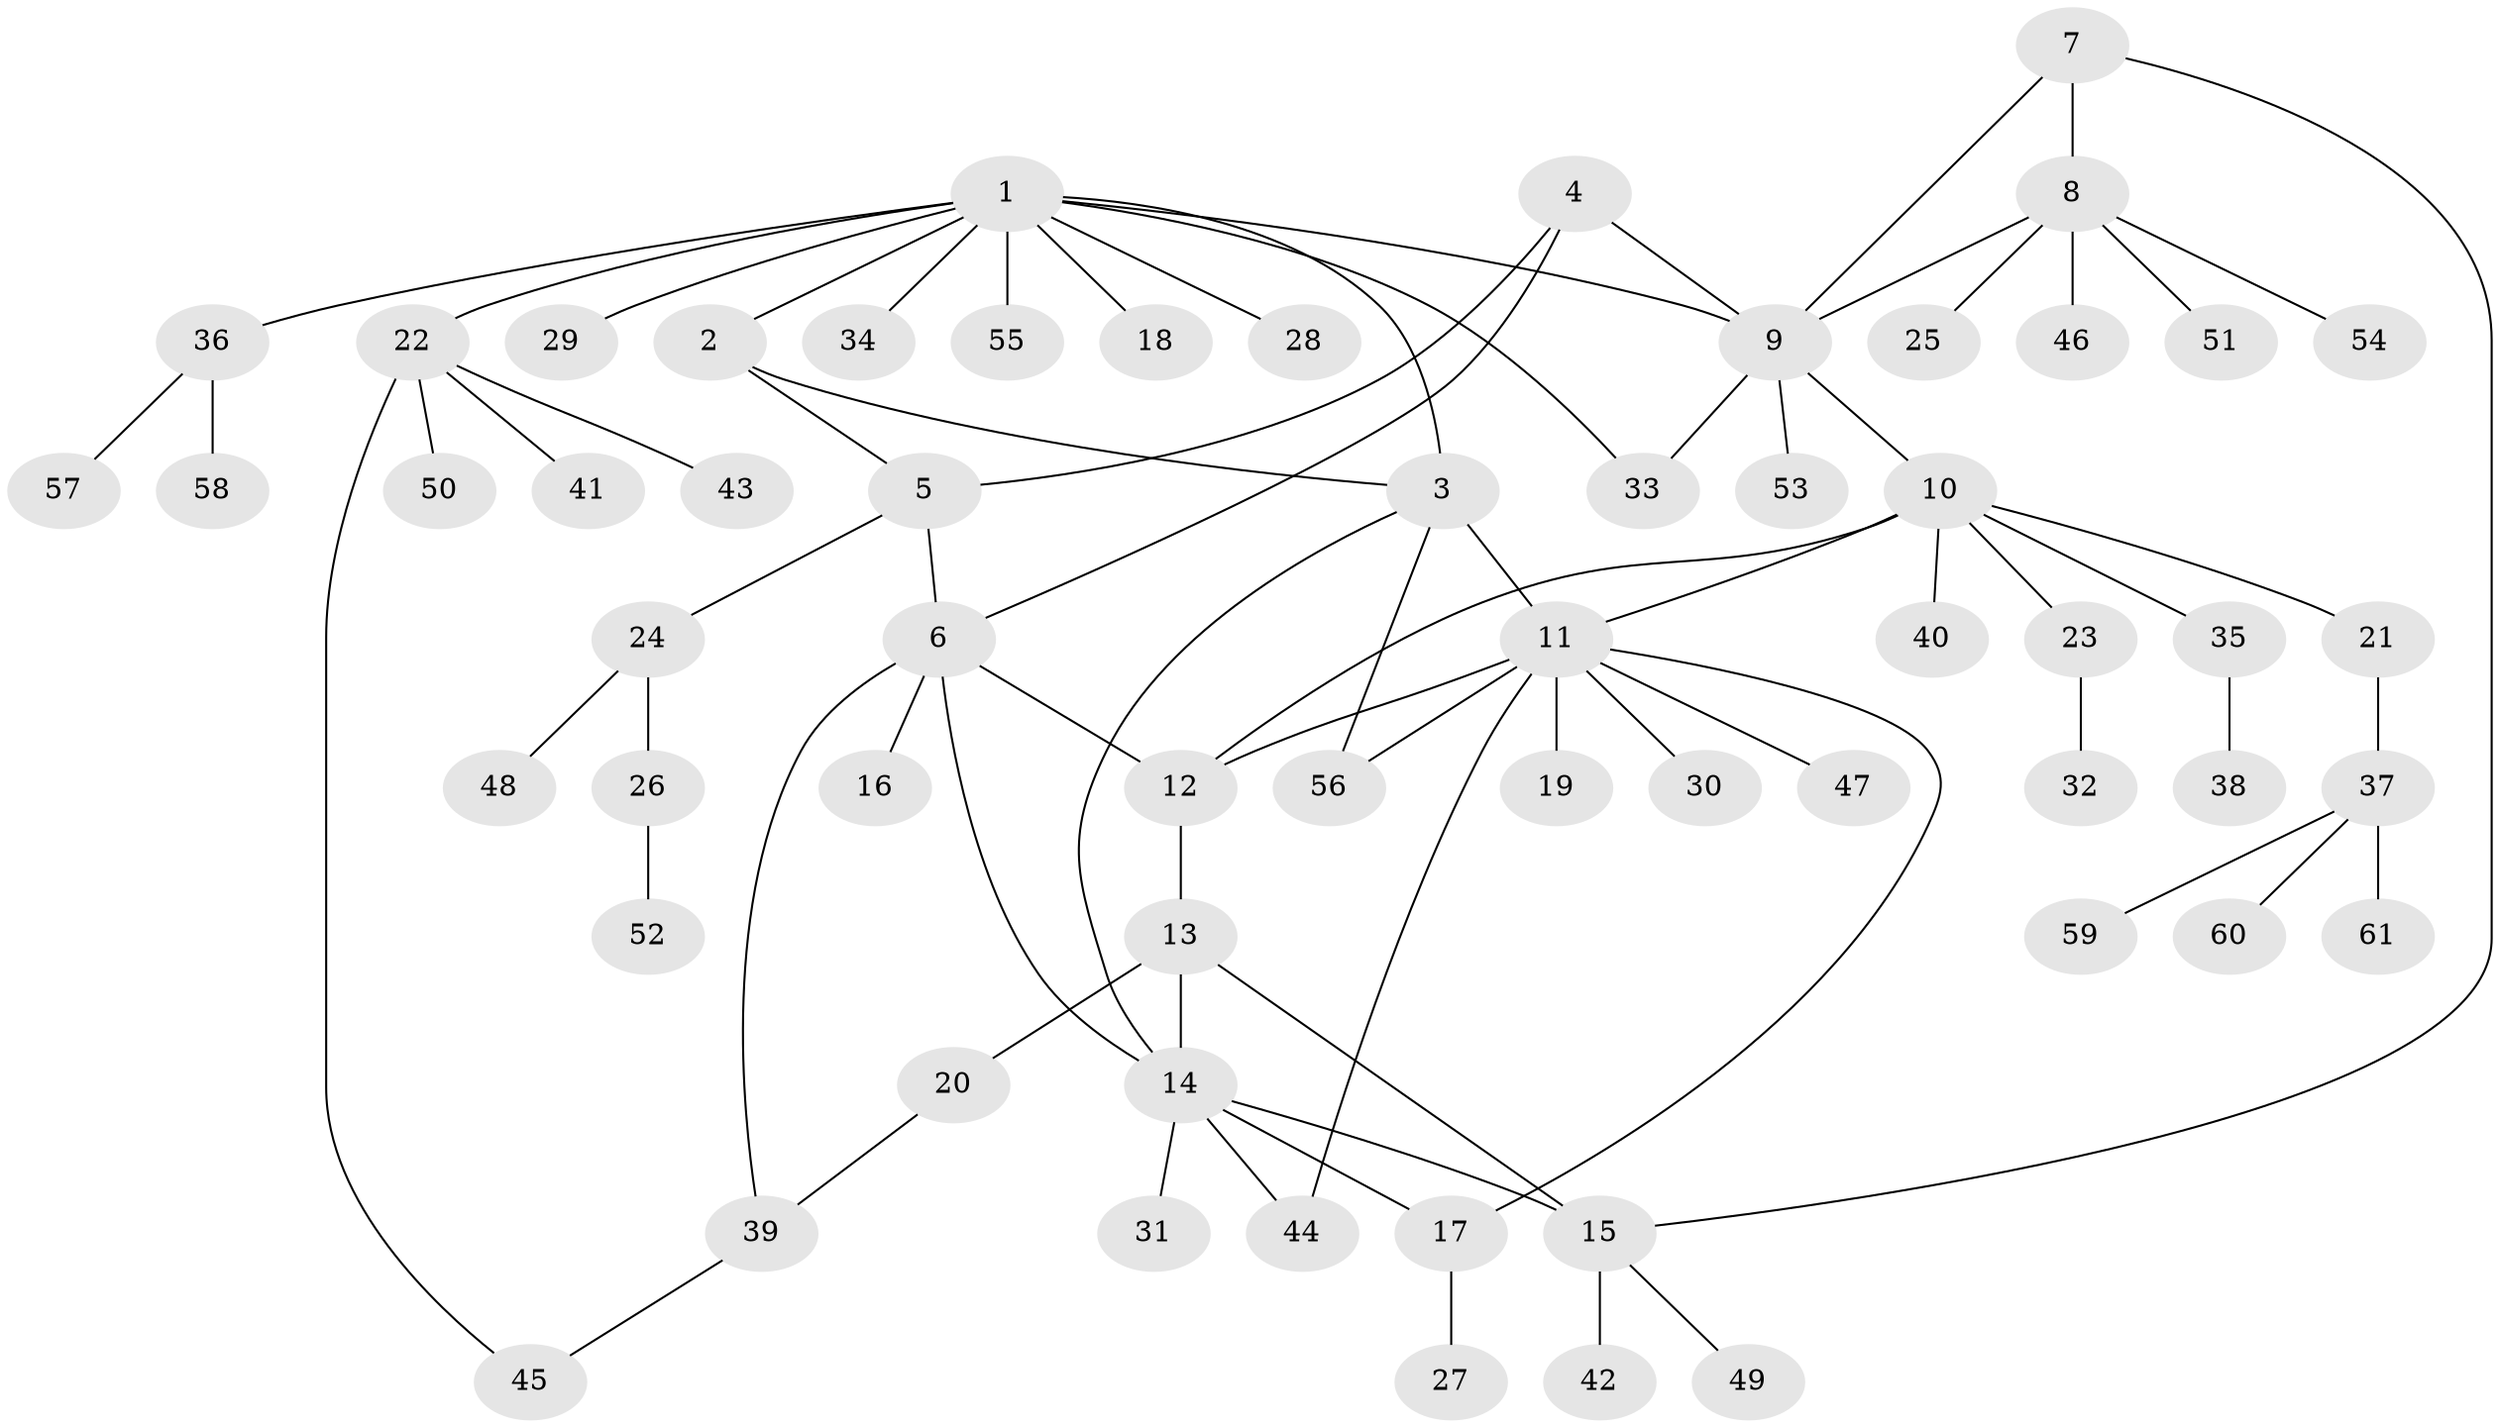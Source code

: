 // Generated by graph-tools (version 1.1) at 2025/54/03/09/25 04:54:15]
// undirected, 61 vertices, 77 edges
graph export_dot {
graph [start="1"]
  node [color=gray90,style=filled];
  1;
  2;
  3;
  4;
  5;
  6;
  7;
  8;
  9;
  10;
  11;
  12;
  13;
  14;
  15;
  16;
  17;
  18;
  19;
  20;
  21;
  22;
  23;
  24;
  25;
  26;
  27;
  28;
  29;
  30;
  31;
  32;
  33;
  34;
  35;
  36;
  37;
  38;
  39;
  40;
  41;
  42;
  43;
  44;
  45;
  46;
  47;
  48;
  49;
  50;
  51;
  52;
  53;
  54;
  55;
  56;
  57;
  58;
  59;
  60;
  61;
  1 -- 2;
  1 -- 3;
  1 -- 9;
  1 -- 18;
  1 -- 22;
  1 -- 28;
  1 -- 29;
  1 -- 33;
  1 -- 34;
  1 -- 36;
  1 -- 55;
  2 -- 3;
  2 -- 5;
  3 -- 11;
  3 -- 14;
  3 -- 56;
  4 -- 5;
  4 -- 6;
  4 -- 9;
  5 -- 6;
  5 -- 24;
  6 -- 12;
  6 -- 14;
  6 -- 16;
  6 -- 39;
  7 -- 8;
  7 -- 9;
  7 -- 15;
  8 -- 9;
  8 -- 25;
  8 -- 46;
  8 -- 51;
  8 -- 54;
  9 -- 10;
  9 -- 33;
  9 -- 53;
  10 -- 11;
  10 -- 12;
  10 -- 21;
  10 -- 23;
  10 -- 35;
  10 -- 40;
  11 -- 12;
  11 -- 17;
  11 -- 19;
  11 -- 30;
  11 -- 44;
  11 -- 47;
  11 -- 56;
  12 -- 13;
  13 -- 14;
  13 -- 15;
  13 -- 20;
  14 -- 15;
  14 -- 17;
  14 -- 31;
  14 -- 44;
  15 -- 42;
  15 -- 49;
  17 -- 27;
  20 -- 39;
  21 -- 37;
  22 -- 41;
  22 -- 43;
  22 -- 45;
  22 -- 50;
  23 -- 32;
  24 -- 26;
  24 -- 48;
  26 -- 52;
  35 -- 38;
  36 -- 57;
  36 -- 58;
  37 -- 59;
  37 -- 60;
  37 -- 61;
  39 -- 45;
}
